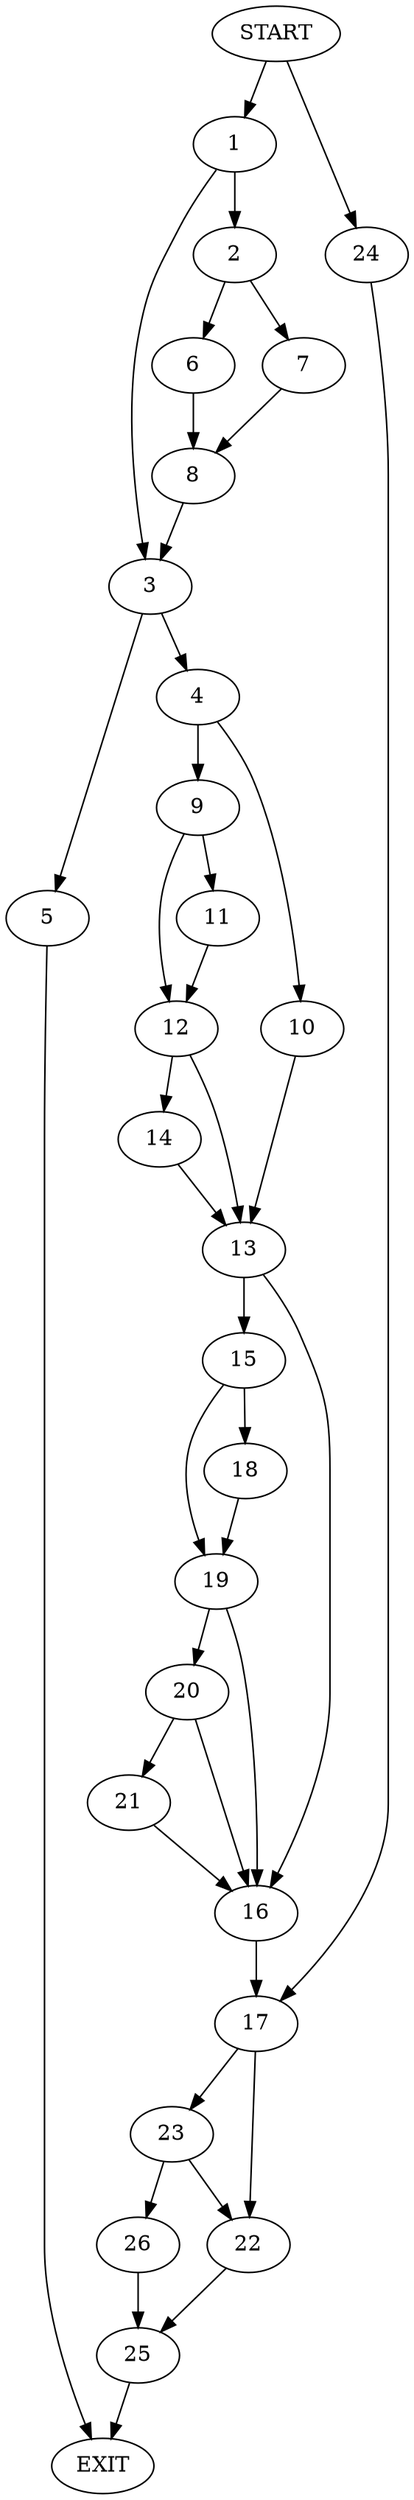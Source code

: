 digraph {
0 [label="START"]
27 [label="EXIT"]
0 -> 1
1 -> 2
1 -> 3
3 -> 4
3 -> 5
2 -> 6
2 -> 7
7 -> 8
6 -> 8
8 -> 3
4 -> 9
4 -> 10
5 -> 27
9 -> 11
9 -> 12
10 -> 13
11 -> 12
12 -> 14
12 -> 13
13 -> 15
13 -> 16
14 -> 13
16 -> 17
15 -> 18
15 -> 19
18 -> 19
19 -> 20
19 -> 16
20 -> 21
20 -> 16
21 -> 16
17 -> 22
17 -> 23
0 -> 24
24 -> 17
22 -> 25
23 -> 22
23 -> 26
26 -> 25
25 -> 27
}
